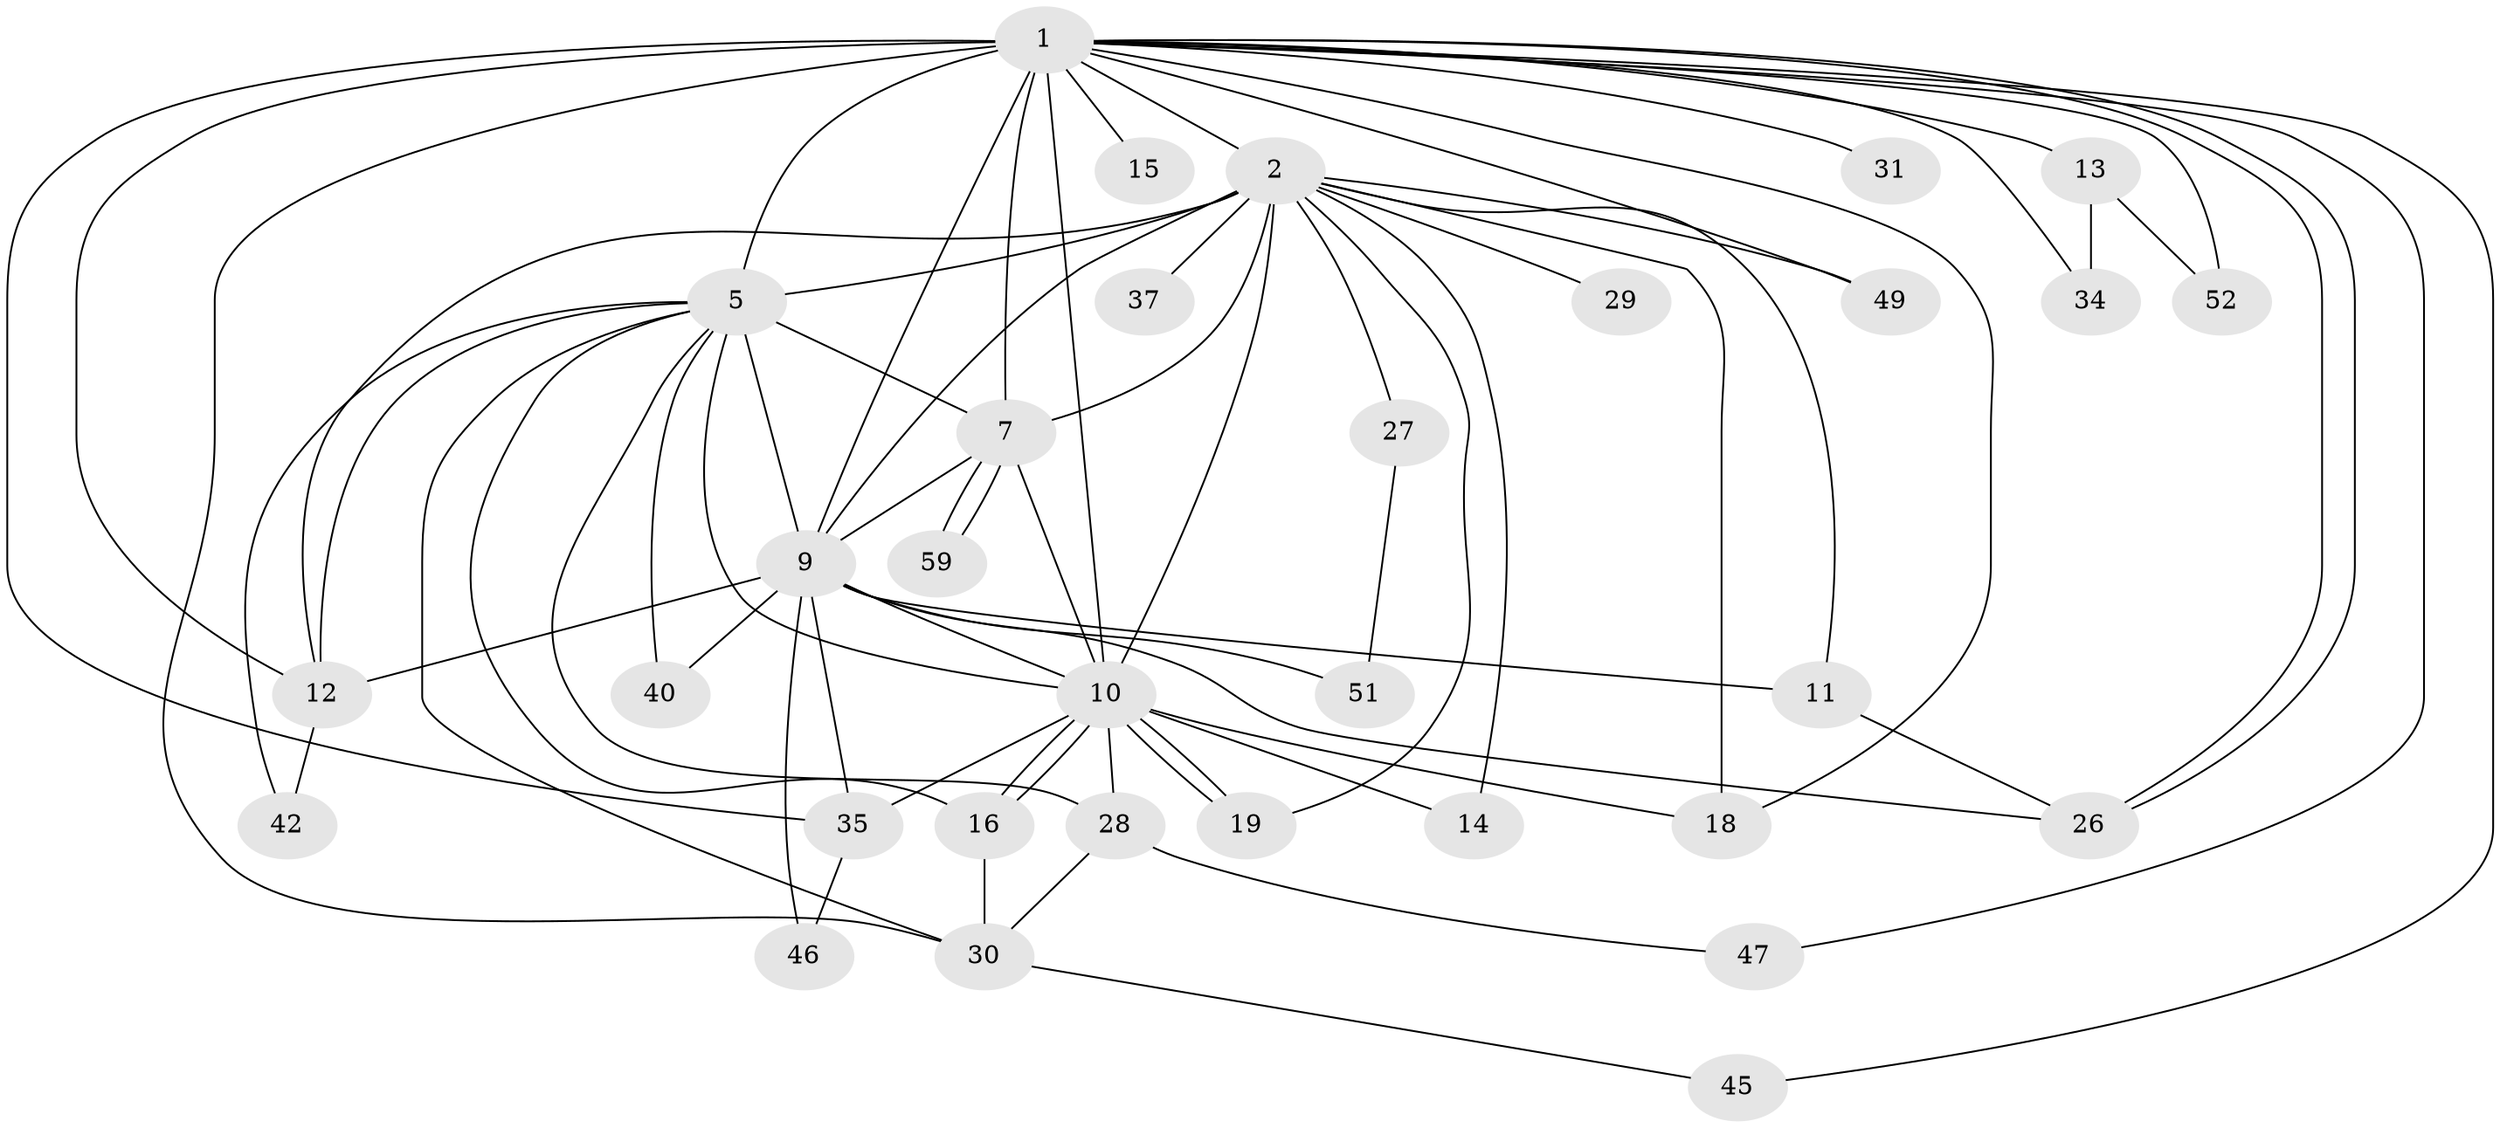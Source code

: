 // original degree distribution, {15: 0.03076923076923077, 13: 0.015384615384615385, 18: 0.015384615384615385, 17: 0.015384615384615385, 21: 0.015384615384615385, 12: 0.03076923076923077, 20: 0.015384615384615385, 23: 0.015384615384615385, 3: 0.15384615384615385, 4: 0.15384615384615385, 2: 0.5230769230769231, 6: 0.015384615384615385}
// Generated by graph-tools (version 1.1) at 2025/14/03/09/25 04:14:03]
// undirected, 32 vertices, 71 edges
graph export_dot {
graph [start="1"]
  node [color=gray90,style=filled];
  1 [super="+3+8"];
  2 [super="+53+62+6"];
  5 [super="+39+20"];
  7;
  9 [super="+17+23"];
  10 [super="+44+24"];
  11;
  12 [super="+32+21"];
  13;
  14;
  15;
  16 [super="+58+50"];
  18 [super="+22"];
  19;
  26 [super="+55"];
  27;
  28;
  29;
  30 [super="+43"];
  31;
  34;
  35 [super="+60"];
  37;
  40;
  42;
  45;
  46;
  47;
  49;
  51;
  52;
  59;
  1 -- 2 [weight=8];
  1 -- 5 [weight=6];
  1 -- 7 [weight=4];
  1 -- 9 [weight=6];
  1 -- 10 [weight=6];
  1 -- 13 [weight=2];
  1 -- 15 [weight=2];
  1 -- 26;
  1 -- 26;
  1 -- 31 [weight=2];
  1 -- 12;
  1 -- 18;
  1 -- 30;
  1 -- 34;
  1 -- 35 [weight=2];
  1 -- 45;
  1 -- 47;
  1 -- 49;
  1 -- 52;
  2 -- 5 [weight=2];
  2 -- 7 [weight=2];
  2 -- 9 [weight=3];
  2 -- 10 [weight=4];
  2 -- 11;
  2 -- 18;
  2 -- 19;
  2 -- 37;
  2 -- 12 [weight=2];
  2 -- 14;
  2 -- 49;
  2 -- 27;
  2 -- 29;
  5 -- 7 [weight=2];
  5 -- 9;
  5 -- 10 [weight=2];
  5 -- 12;
  5 -- 28;
  5 -- 30;
  5 -- 40;
  5 -- 16;
  5 -- 42;
  7 -- 9;
  7 -- 10;
  7 -- 59;
  7 -- 59;
  9 -- 10 [weight=3];
  9 -- 11;
  9 -- 35;
  9 -- 40;
  9 -- 46;
  9 -- 51;
  9 -- 26;
  9 -- 12 [weight=2];
  10 -- 14;
  10 -- 16;
  10 -- 16;
  10 -- 19;
  10 -- 19;
  10 -- 28;
  10 -- 35;
  10 -- 18;
  11 -- 26;
  12 -- 42;
  13 -- 34;
  13 -- 52;
  16 -- 30;
  27 -- 51;
  28 -- 30;
  28 -- 47;
  30 -- 45;
  35 -- 46;
}
